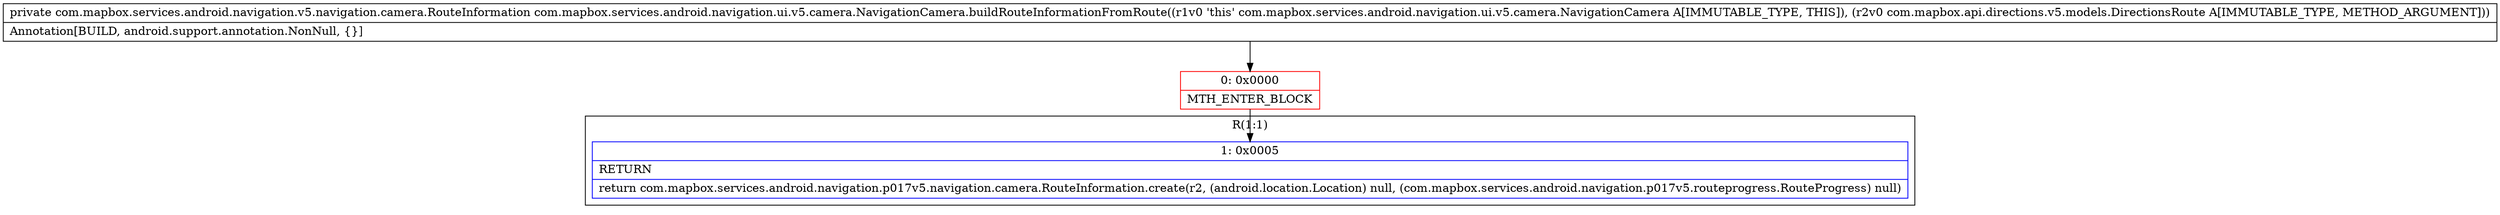 digraph "CFG forcom.mapbox.services.android.navigation.ui.v5.camera.NavigationCamera.buildRouteInformationFromRoute(Lcom\/mapbox\/api\/directions\/v5\/models\/DirectionsRoute;)Lcom\/mapbox\/services\/android\/navigation\/v5\/navigation\/camera\/RouteInformation;" {
subgraph cluster_Region_1248152317 {
label = "R(1:1)";
node [shape=record,color=blue];
Node_1 [shape=record,label="{1\:\ 0x0005|RETURN\l|return com.mapbox.services.android.navigation.p017v5.navigation.camera.RouteInformation.create(r2, (android.location.Location) null, (com.mapbox.services.android.navigation.p017v5.routeprogress.RouteProgress) null)\l}"];
}
Node_0 [shape=record,color=red,label="{0\:\ 0x0000|MTH_ENTER_BLOCK\l}"];
MethodNode[shape=record,label="{private com.mapbox.services.android.navigation.v5.navigation.camera.RouteInformation com.mapbox.services.android.navigation.ui.v5.camera.NavigationCamera.buildRouteInformationFromRoute((r1v0 'this' com.mapbox.services.android.navigation.ui.v5.camera.NavigationCamera A[IMMUTABLE_TYPE, THIS]), (r2v0 com.mapbox.api.directions.v5.models.DirectionsRoute A[IMMUTABLE_TYPE, METHOD_ARGUMENT]))  | Annotation[BUILD, android.support.annotation.NonNull, \{\}]\l}"];
MethodNode -> Node_0;
Node_0 -> Node_1;
}

